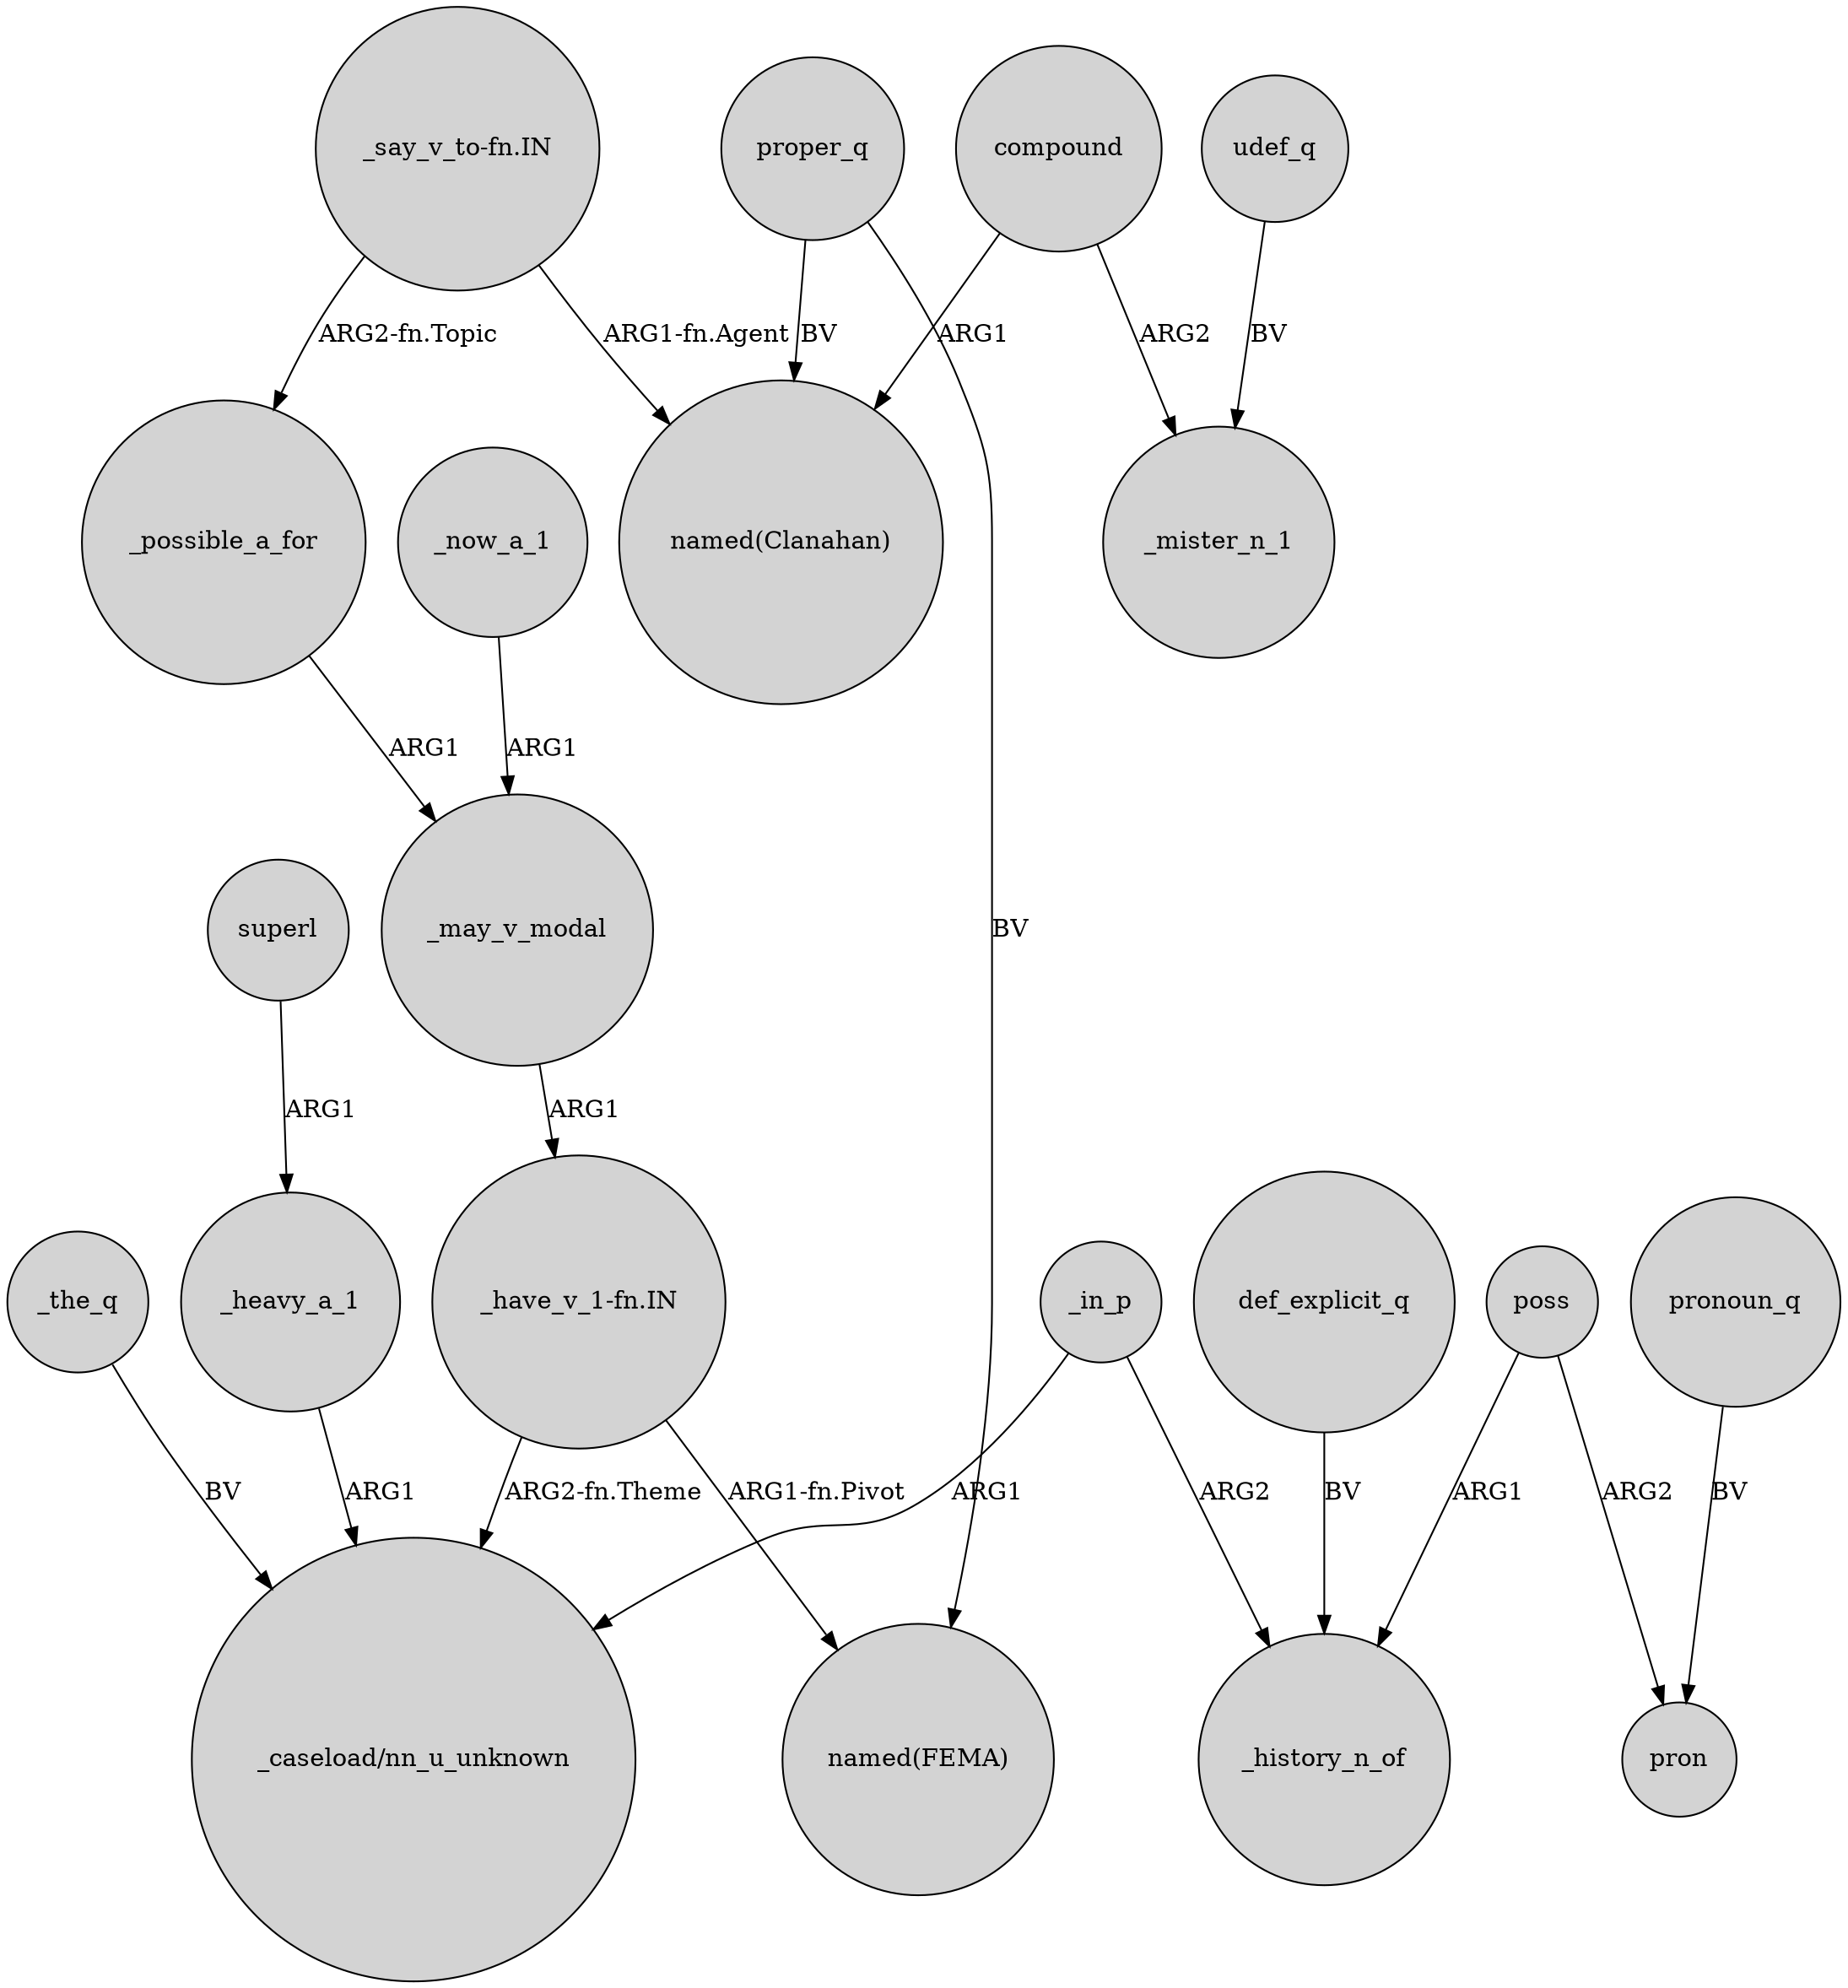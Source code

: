 digraph {
	node [shape=circle style=filled]
	_the_q -> "_caseload/nn_u_unknown" [label=BV]
	def_explicit_q -> _history_n_of [label=BV]
	poss -> pron [label=ARG2]
	compound -> "named(Clanahan)" [label=ARG1]
	compound -> _mister_n_1 [label=ARG2]
	_heavy_a_1 -> "_caseload/nn_u_unknown" [label=ARG1]
	udef_q -> _mister_n_1 [label=BV]
	_may_v_modal -> "_have_v_1-fn.IN" [label=ARG1]
	proper_q -> "named(Clanahan)" [label=BV]
	proper_q -> "named(FEMA)" [label=BV]
	_possible_a_for -> _may_v_modal [label=ARG1]
	_now_a_1 -> _may_v_modal [label=ARG1]
	_in_p -> "_caseload/nn_u_unknown" [label=ARG1]
	pronoun_q -> pron [label=BV]
	"_have_v_1-fn.IN" -> "named(FEMA)" [label="ARG1-fn.Pivot"]
	_in_p -> _history_n_of [label=ARG2]
	"_say_v_to-fn.IN" -> "named(Clanahan)" [label="ARG1-fn.Agent"]
	poss -> _history_n_of [label=ARG1]
	superl -> _heavy_a_1 [label=ARG1]
	"_have_v_1-fn.IN" -> "_caseload/nn_u_unknown" [label="ARG2-fn.Theme"]
	"_say_v_to-fn.IN" -> _possible_a_for [label="ARG2-fn.Topic"]
}
